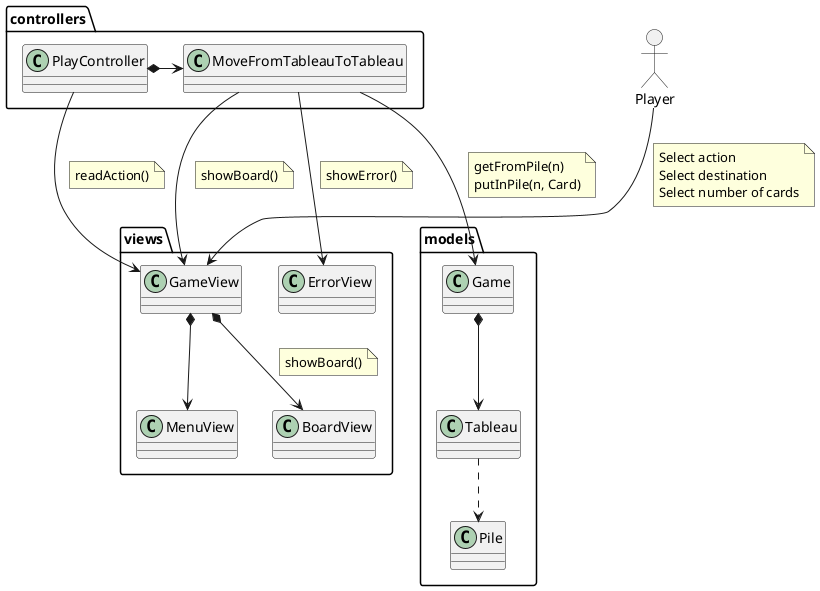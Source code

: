 @startuml UCAnalysis_MoveFromTableauToTableau

mix_actor Player

package views {
    class MenuView
    class ErrorView
    class GameView
    class BoardView

    GameView *--> BoardView
    note on link: showBoard()

    GameView *--> MenuView
}

package controllers {
    class PlayController
    class MoveFromTableauToTableau
    PlayController *-right-> MoveFromTableauToTableau
}

package models {
    class Game
    class Pile
    class Tableau
    Tableau ..> Pile
    Game *-->Tableau
}

PlayController --> GameView
note on link: readAction()


Player -down-> GameView
note on link: Select action\
\nSelect destination\
\nSelect number of cards

MoveFromTableauToTableau --> Game
note on link : getFromPile(n)\nputInPile(n, Card)

MoveFromTableauToTableau --> ErrorView
note on link: showError()

MoveFromTableauToTableau --> GameView 
note on link: showBoard()

ErrorView -left[hidden]-> GameView

@enduml
